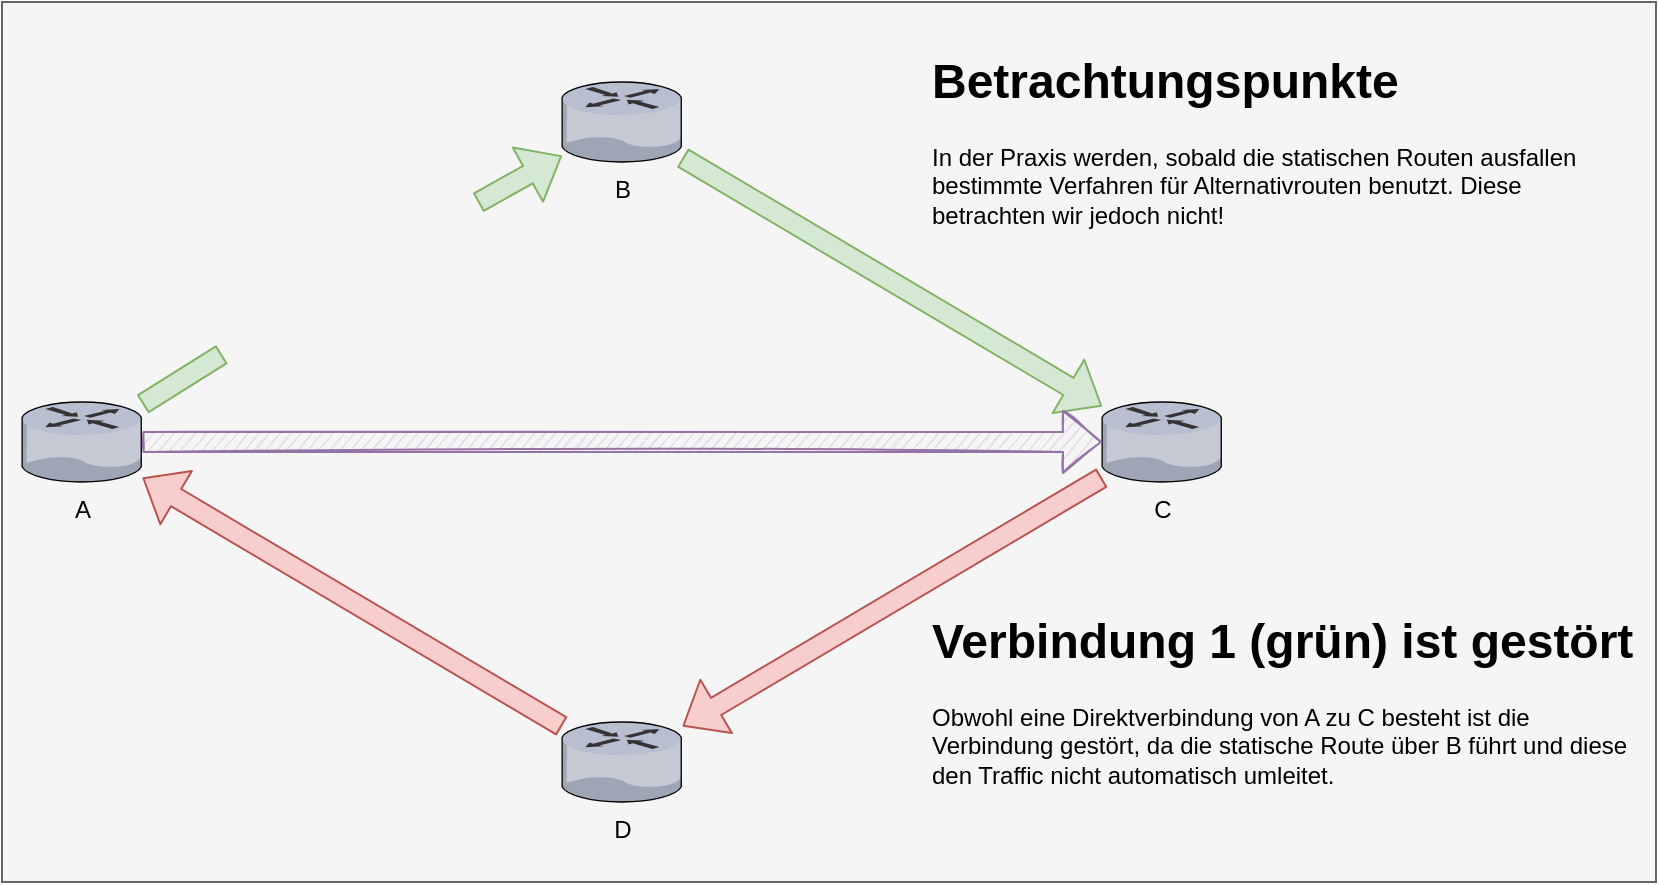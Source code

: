 <mxfile version="14.7.7" type="device"><diagram id="Df1ZWIYFCimJwX9V0zfG" name="Page-1"><mxGraphModel dx="1420" dy="585" grid="1" gridSize="10" guides="1" tooltips="1" connect="1" arrows="1" fold="1" page="1" pageScale="1" pageWidth="827" pageHeight="1169" math="0" shadow="0"><root><mxCell id="0"/><mxCell id="1" parent="0"/><mxCell id="UV2LSIHbGOCd5aTV3E_1-1" value="" style="whiteSpace=wrap;html=1;fillColor=#f5f5f5;strokeColor=#666666;fontColor=#333333;" parent="1" vertex="1"><mxGeometry width="827" height="440" as="geometry"/></mxCell><mxCell id="eTMwl7eEoTJkrnNc2gBg-2" value="A" style="verticalLabelPosition=bottom;aspect=fixed;html=1;verticalAlign=top;strokeColor=none;align=center;outlineConnect=0;shape=mxgraph.citrix.router;" parent="1" vertex="1"><mxGeometry x="10" y="200" width="60.27" height="40" as="geometry"/></mxCell><mxCell id="eTMwl7eEoTJkrnNc2gBg-3" value="B" style="verticalLabelPosition=bottom;aspect=fixed;html=1;verticalAlign=top;strokeColor=none;align=center;outlineConnect=0;shape=mxgraph.citrix.router;" parent="1" vertex="1"><mxGeometry x="280" y="40" width="60.27" height="40" as="geometry"/></mxCell><mxCell id="eTMwl7eEoTJkrnNc2gBg-4" value="C" style="verticalLabelPosition=bottom;aspect=fixed;html=1;verticalAlign=top;strokeColor=none;align=center;outlineConnect=0;shape=mxgraph.citrix.router;" parent="1" vertex="1"><mxGeometry x="550" y="200" width="60.27" height="40" as="geometry"/></mxCell><mxCell id="eTMwl7eEoTJkrnNc2gBg-5" value="D" style="verticalLabelPosition=bottom;aspect=fixed;html=1;verticalAlign=top;strokeColor=none;align=center;outlineConnect=0;shape=mxgraph.citrix.router;" parent="1" vertex="1"><mxGeometry x="280" y="360" width="60.27" height="40" as="geometry"/></mxCell><mxCell id="eTMwl7eEoTJkrnNc2gBg-6" value="" style="shape=flexArrow;endArrow=classic;html=1;fillColor=#d5e8d4;strokeColor=#82b366;startArrow=none;" parent="1" source="eTMwl7eEoTJkrnNc2gBg-11" target="eTMwl7eEoTJkrnNc2gBg-3" edge="1"><mxGeometry width="50" height="50" relative="1" as="geometry"><mxPoint x="90" y="120" as="sourcePoint"/><mxPoint x="140" y="70" as="targetPoint"/></mxGeometry></mxCell><mxCell id="eTMwl7eEoTJkrnNc2gBg-7" value="" style="shape=flexArrow;endArrow=classic;html=1;fillColor=#d5e8d4;strokeColor=#82b366;" parent="1" source="eTMwl7eEoTJkrnNc2gBg-3" target="eTMwl7eEoTJkrnNc2gBg-4" edge="1"><mxGeometry width="50" height="50" relative="1" as="geometry"><mxPoint x="190" y="187.858" as="sourcePoint"/><mxPoint x="279.73" y="140.002" as="targetPoint"/></mxGeometry></mxCell><mxCell id="eTMwl7eEoTJkrnNc2gBg-9" value="" style="shape=flexArrow;endArrow=classic;html=1;fillColor=#f8cecc;strokeColor=#b85450;" parent="1" source="eTMwl7eEoTJkrnNc2gBg-4" target="eTMwl7eEoTJkrnNc2gBg-5" edge="1"><mxGeometry width="50" height="50" relative="1" as="geometry"><mxPoint x="310" y="156.072" as="sourcePoint"/><mxPoint x="220.27" y="203.928" as="targetPoint"/></mxGeometry></mxCell><mxCell id="eTMwl7eEoTJkrnNc2gBg-10" value="" style="shape=flexArrow;endArrow=classic;html=1;fillColor=#f8cecc;strokeColor=#b85450;" parent="1" source="eTMwl7eEoTJkrnNc2gBg-5" target="eTMwl7eEoTJkrnNc2gBg-2" edge="1"><mxGeometry width="50" height="50" relative="1" as="geometry"><mxPoint x="320" y="166.072" as="sourcePoint"/><mxPoint x="230.27" y="213.928" as="targetPoint"/></mxGeometry></mxCell><mxCell id="eTMwl7eEoTJkrnNc2gBg-11" value="" style="shape=image;html=1;verticalAlign=top;verticalLabelPosition=bottom;labelBackgroundColor=#ffffff;imageAspect=0;aspect=fixed;image=https://cdn4.iconfinder.com/data/icons/weatherful/72/Lightning-128.png" parent="1" vertex="1"><mxGeometry x="110" y="72" width="128" height="128" as="geometry"/></mxCell><mxCell id="eTMwl7eEoTJkrnNc2gBg-12" value="" style="shape=flexArrow;endArrow=none;html=1;fillColor=#d5e8d4;strokeColor=#82b366;" parent="1" source="eTMwl7eEoTJkrnNc2gBg-2" target="eTMwl7eEoTJkrnNc2gBg-11" edge="1"><mxGeometry width="50" height="50" relative="1" as="geometry"><mxPoint x="70.27" y="202.142" as="sourcePoint"/><mxPoint x="280" y="77.858" as="targetPoint"/></mxGeometry></mxCell><mxCell id="eTMwl7eEoTJkrnNc2gBg-15" value="" style="shape=flexArrow;endArrow=classic;html=1;fillColor=#e1d5e7;strokeColor=#9673a6;sketch=1;" parent="1" source="eTMwl7eEoTJkrnNc2gBg-2" target="eTMwl7eEoTJkrnNc2gBg-4" edge="1"><mxGeometry width="50" height="50" relative="1" as="geometry"><mxPoint x="290" y="372.142" as="sourcePoint"/><mxPoint x="80.27" y="247.858" as="targetPoint"/></mxGeometry></mxCell><mxCell id="eTMwl7eEoTJkrnNc2gBg-16" value="&lt;h1&gt;Verbindung 1 (grün) ist gestört&lt;br&gt;&lt;/h1&gt;&lt;p&gt;Obwohl eine Direktverbindung von A zu C besteht ist die &lt;br&gt;Verbindung gestört, da die statische Route über B führt und diese den Traffic nicht automatisch umleitet.&lt;br&gt;&lt;/p&gt;" style="text;html=1;strokeColor=none;fillColor=none;spacing=5;spacingTop=-20;whiteSpace=wrap;overflow=hidden;rounded=0;" parent="1" vertex="1"><mxGeometry x="460" y="300" width="360" height="130" as="geometry"/></mxCell><mxCell id="eTMwl7eEoTJkrnNc2gBg-18" value="&lt;h1&gt;Betrachtungspunkte&lt;br&gt;&lt;/h1&gt;&lt;p&gt;In der Praxis werden, sobald die statischen Routen ausfallen bestimmte Verfahren für Alternativrouten benutzt. Diese betrachten wir jedoch nicht!&lt;br&gt;&lt;/p&gt;" style="text;html=1;strokeColor=none;fillColor=none;spacing=5;spacingTop=-20;whiteSpace=wrap;overflow=hidden;rounded=0;" parent="1" vertex="1"><mxGeometry x="460" y="20" width="360" height="130" as="geometry"/></mxCell></root></mxGraphModel></diagram></mxfile>